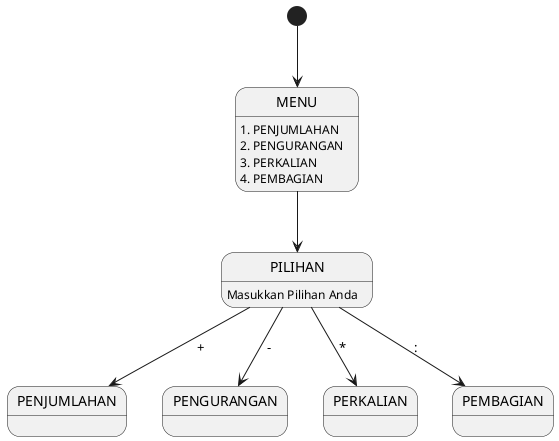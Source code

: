 @startuml

[*] --> MENU
MENU : 1. PENJUMLAHAN
MENU : 2. PENGURANGAN
MENU : 3. PERKALIAN
MENU : 4. PEMBAGIAN
MENU --> PILIHAN
PILIHAN : Masukkan Pilihan Anda
PILIHAN --> PENJUMLAHAN: +
PILIHAN --> PENGURANGAN: -
PILIHAN --> PERKALIAN: *
PILIHAN --> PEMBAGIAN: :
@enduml
